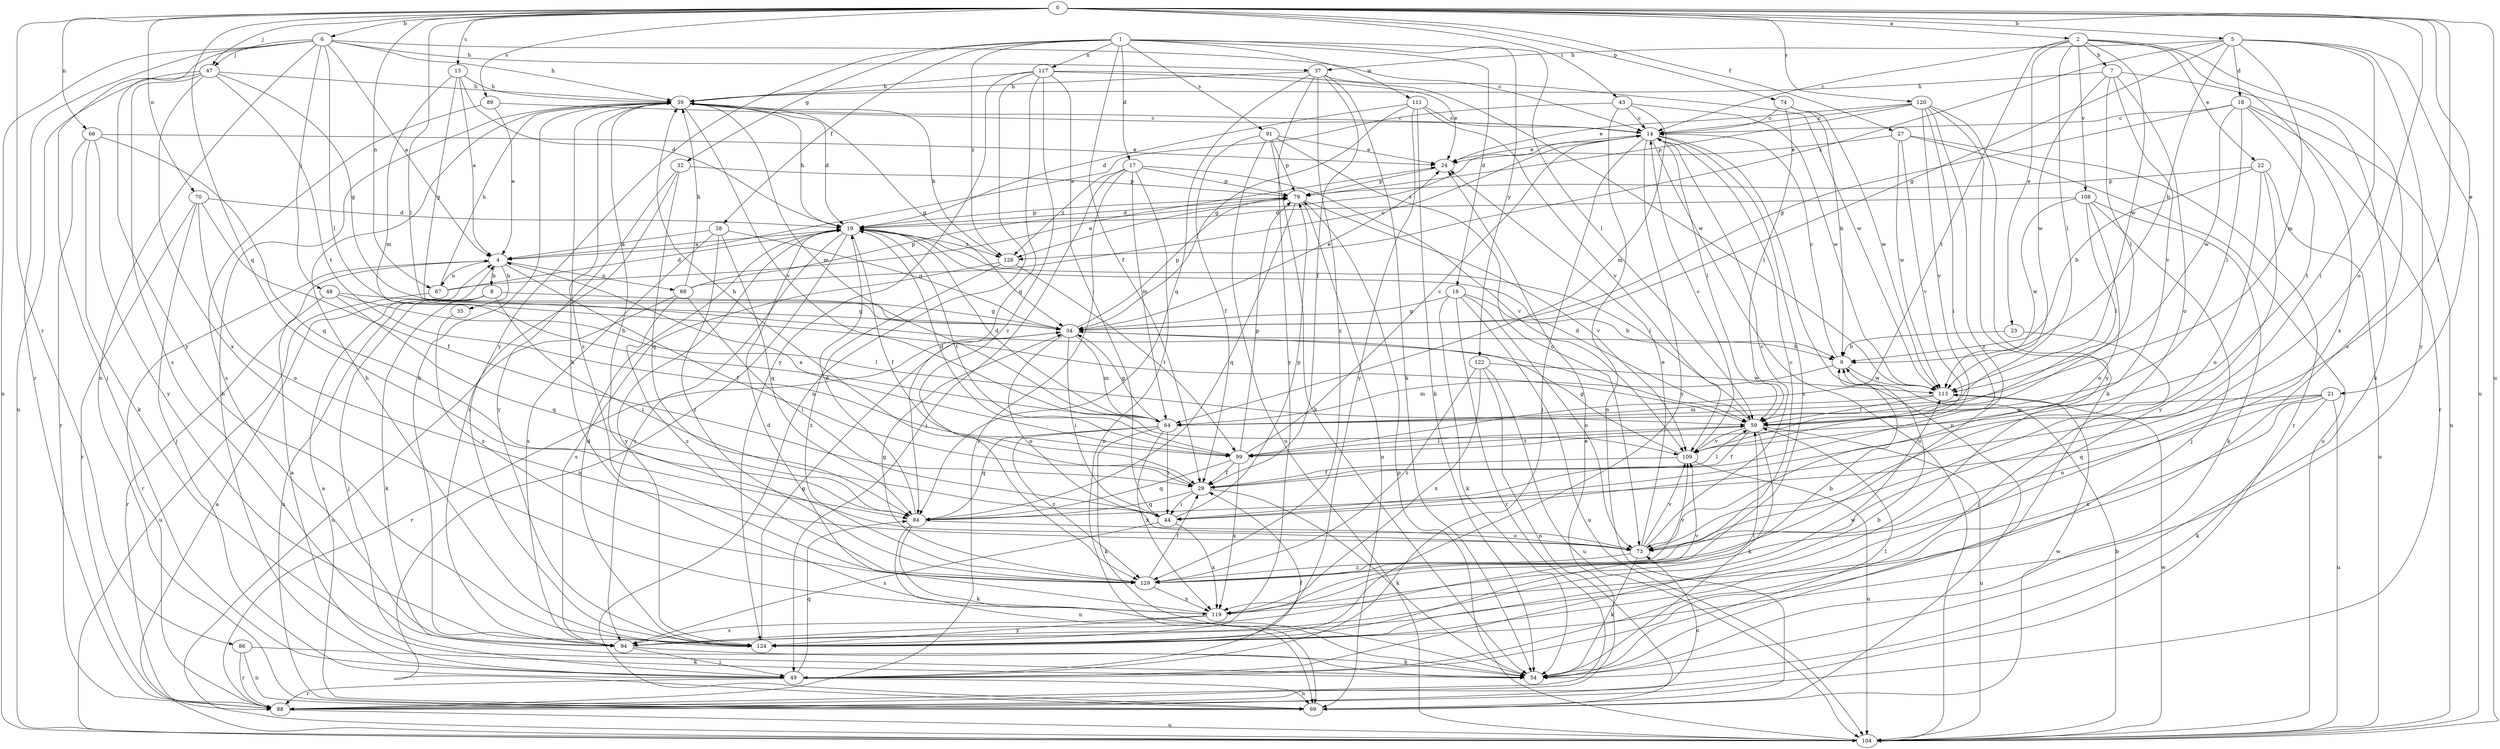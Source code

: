 strict digraph  {
0;
1;
2;
4;
5;
6;
7;
8;
9;
13;
14;
16;
17;
18;
19;
21;
22;
23;
24;
27;
28;
29;
32;
34;
35;
37;
39;
43;
44;
47;
48;
49;
54;
59;
64;
66;
67;
68;
69;
70;
73;
74;
79;
84;
86;
88;
89;
91;
94;
99;
104;
108;
109;
111;
113;
117;
119;
120;
122;
124;
128;
129;
0 -> 2  [label=a];
0 -> 5  [label=b];
0 -> 6  [label=b];
0 -> 13  [label=c];
0 -> 21  [label=e];
0 -> 27  [label=f];
0 -> 43  [label=i];
0 -> 44  [label=i];
0 -> 47  [label=j];
0 -> 59  [label=l];
0 -> 66  [label=n];
0 -> 67  [label=n];
0 -> 70  [label=o];
0 -> 73  [label=o];
0 -> 74  [label=p];
0 -> 84  [label=q];
0 -> 86  [label=r];
0 -> 89  [label=s];
0 -> 104  [label=u];
0 -> 120  [label=y];
1 -> 16  [label=d];
1 -> 17  [label=d];
1 -> 28  [label=f];
1 -> 29  [label=f];
1 -> 32  [label=g];
1 -> 59  [label=l];
1 -> 91  [label=s];
1 -> 111  [label=w];
1 -> 117  [label=x];
1 -> 122  [label=y];
1 -> 124  [label=y];
1 -> 128  [label=z];
2 -> 7  [label=b];
2 -> 14  [label=c];
2 -> 22  [label=e];
2 -> 23  [label=e];
2 -> 59  [label=l];
2 -> 94  [label=s];
2 -> 99  [label=t];
2 -> 108  [label=v];
2 -> 113  [label=w];
2 -> 119  [label=x];
4 -> 8  [label=b];
4 -> 29  [label=f];
4 -> 35  [label=h];
4 -> 67  [label=n];
4 -> 68  [label=n];
4 -> 88  [label=r];
5 -> 9  [label=b];
5 -> 18  [label=d];
5 -> 34  [label=g];
5 -> 37  [label=h];
5 -> 44  [label=i];
5 -> 64  [label=m];
5 -> 104  [label=u];
5 -> 124  [label=y];
5 -> 128  [label=z];
6 -> 4  [label=a];
6 -> 14  [label=c];
6 -> 37  [label=h];
6 -> 39  [label=h];
6 -> 47  [label=j];
6 -> 48  [label=j];
6 -> 59  [label=l];
6 -> 69  [label=n];
6 -> 88  [label=r];
6 -> 104  [label=u];
6 -> 124  [label=y];
7 -> 39  [label=h];
7 -> 54  [label=k];
7 -> 59  [label=l];
7 -> 73  [label=o];
7 -> 109  [label=v];
7 -> 113  [label=w];
8 -> 34  [label=g];
8 -> 44  [label=i];
8 -> 49  [label=j];
8 -> 54  [label=k];
8 -> 69  [label=n];
9 -> 14  [label=c];
9 -> 64  [label=m];
9 -> 113  [label=w];
13 -> 4  [label=a];
13 -> 19  [label=d];
13 -> 34  [label=g];
13 -> 39  [label=h];
13 -> 64  [label=m];
14 -> 24  [label=e];
14 -> 49  [label=j];
14 -> 59  [label=l];
14 -> 69  [label=n];
14 -> 94  [label=s];
14 -> 104  [label=u];
14 -> 124  [label=y];
14 -> 128  [label=z];
16 -> 9  [label=b];
16 -> 34  [label=g];
16 -> 54  [label=k];
16 -> 73  [label=o];
16 -> 88  [label=r];
16 -> 104  [label=u];
17 -> 49  [label=j];
17 -> 64  [label=m];
17 -> 69  [label=n];
17 -> 79  [label=p];
17 -> 88  [label=r];
17 -> 109  [label=v];
17 -> 128  [label=z];
18 -> 14  [label=c];
18 -> 34  [label=g];
18 -> 59  [label=l];
18 -> 88  [label=r];
18 -> 99  [label=t];
18 -> 104  [label=u];
18 -> 113  [label=w];
19 -> 4  [label=a];
19 -> 29  [label=f];
19 -> 39  [label=h];
19 -> 59  [label=l];
19 -> 69  [label=n];
19 -> 79  [label=p];
19 -> 94  [label=s];
19 -> 99  [label=t];
19 -> 124  [label=y];
19 -> 128  [label=z];
21 -> 54  [label=k];
21 -> 64  [label=m];
21 -> 73  [label=o];
21 -> 84  [label=q];
21 -> 104  [label=u];
21 -> 119  [label=x];
22 -> 9  [label=b];
22 -> 73  [label=o];
22 -> 79  [label=p];
22 -> 104  [label=u];
22 -> 124  [label=y];
23 -> 9  [label=b];
23 -> 49  [label=j];
24 -> 79  [label=p];
27 -> 24  [label=e];
27 -> 88  [label=r];
27 -> 104  [label=u];
27 -> 109  [label=v];
27 -> 113  [label=w];
28 -> 4  [label=a];
28 -> 34  [label=g];
28 -> 84  [label=q];
28 -> 94  [label=s];
28 -> 129  [label=z];
29 -> 39  [label=h];
29 -> 44  [label=i];
29 -> 54  [label=k];
29 -> 59  [label=l];
29 -> 84  [label=q];
32 -> 79  [label=p];
32 -> 84  [label=q];
32 -> 94  [label=s];
32 -> 124  [label=y];
34 -> 9  [label=b];
34 -> 24  [label=e];
34 -> 44  [label=i];
34 -> 64  [label=m];
34 -> 73  [label=o];
34 -> 79  [label=p];
34 -> 88  [label=r];
35 -> 129  [label=z];
37 -> 29  [label=f];
37 -> 39  [label=h];
37 -> 54  [label=k];
37 -> 84  [label=q];
37 -> 113  [label=w];
37 -> 124  [label=y];
37 -> 129  [label=z];
39 -> 14  [label=c];
39 -> 19  [label=d];
39 -> 34  [label=g];
39 -> 64  [label=m];
39 -> 109  [label=v];
39 -> 129  [label=z];
43 -> 4  [label=a];
43 -> 14  [label=c];
43 -> 64  [label=m];
43 -> 69  [label=n];
43 -> 113  [label=w];
44 -> 79  [label=p];
44 -> 94  [label=s];
44 -> 119  [label=x];
47 -> 34  [label=g];
47 -> 39  [label=h];
47 -> 49  [label=j];
47 -> 94  [label=s];
47 -> 99  [label=t];
47 -> 104  [label=u];
47 -> 119  [label=x];
48 -> 34  [label=g];
48 -> 59  [label=l];
48 -> 84  [label=q];
48 -> 88  [label=r];
49 -> 4  [label=a];
49 -> 9  [label=b];
49 -> 29  [label=f];
49 -> 39  [label=h];
49 -> 69  [label=n];
49 -> 84  [label=q];
49 -> 88  [label=r];
54 -> 59  [label=l];
59 -> 19  [label=d];
59 -> 29  [label=f];
59 -> 54  [label=k];
59 -> 99  [label=t];
59 -> 104  [label=u];
59 -> 109  [label=v];
64 -> 19  [label=d];
64 -> 34  [label=g];
64 -> 44  [label=i];
64 -> 54  [label=k];
64 -> 84  [label=q];
64 -> 119  [label=x];
64 -> 129  [label=z];
66 -> 24  [label=e];
66 -> 54  [label=k];
66 -> 84  [label=q];
66 -> 88  [label=r];
66 -> 124  [label=y];
67 -> 19  [label=d];
67 -> 24  [label=e];
67 -> 39  [label=h];
67 -> 104  [label=u];
68 -> 14  [label=c];
68 -> 39  [label=h];
68 -> 44  [label=i];
68 -> 79  [label=p];
68 -> 104  [label=u];
68 -> 129  [label=z];
69 -> 4  [label=a];
69 -> 113  [label=w];
70 -> 19  [label=d];
70 -> 29  [label=f];
70 -> 49  [label=j];
70 -> 73  [label=o];
70 -> 88  [label=r];
73 -> 14  [label=c];
73 -> 24  [label=e];
73 -> 39  [label=h];
73 -> 54  [label=k];
73 -> 109  [label=v];
73 -> 129  [label=z];
74 -> 9  [label=b];
74 -> 14  [label=c];
74 -> 59  [label=l];
74 -> 113  [label=w];
79 -> 19  [label=d];
79 -> 69  [label=n];
79 -> 84  [label=q];
79 -> 109  [label=v];
84 -> 19  [label=d];
84 -> 54  [label=k];
84 -> 69  [label=n];
84 -> 73  [label=o];
86 -> 54  [label=k];
86 -> 69  [label=n];
86 -> 88  [label=r];
88 -> 24  [label=e];
88 -> 73  [label=o];
88 -> 104  [label=u];
89 -> 4  [label=a];
89 -> 14  [label=c];
89 -> 94  [label=s];
91 -> 24  [label=e];
91 -> 29  [label=f];
91 -> 54  [label=k];
91 -> 73  [label=o];
91 -> 79  [label=p];
91 -> 104  [label=u];
94 -> 39  [label=h];
94 -> 49  [label=j];
94 -> 54  [label=k];
94 -> 113  [label=w];
99 -> 4  [label=a];
99 -> 14  [label=c];
99 -> 19  [label=d];
99 -> 29  [label=f];
99 -> 59  [label=l];
99 -> 79  [label=p];
99 -> 84  [label=q];
99 -> 119  [label=x];
104 -> 4  [label=a];
104 -> 9  [label=b];
104 -> 79  [label=p];
104 -> 113  [label=w];
108 -> 19  [label=d];
108 -> 49  [label=j];
108 -> 54  [label=k];
108 -> 59  [label=l];
108 -> 73  [label=o];
108 -> 113  [label=w];
109 -> 14  [label=c];
109 -> 29  [label=f];
109 -> 34  [label=g];
109 -> 104  [label=u];
111 -> 14  [label=c];
111 -> 19  [label=d];
111 -> 34  [label=g];
111 -> 54  [label=k];
111 -> 109  [label=v];
111 -> 124  [label=y];
113 -> 59  [label=l];
113 -> 64  [label=m];
117 -> 24  [label=e];
117 -> 39  [label=h];
117 -> 44  [label=i];
117 -> 69  [label=n];
117 -> 84  [label=q];
117 -> 113  [label=w];
117 -> 124  [label=y];
117 -> 129  [label=z];
119 -> 9  [label=b];
119 -> 19  [label=d];
119 -> 39  [label=h];
119 -> 94  [label=s];
119 -> 109  [label=v];
119 -> 124  [label=y];
120 -> 14  [label=c];
120 -> 24  [label=e];
120 -> 44  [label=i];
120 -> 54  [label=k];
120 -> 79  [label=p];
120 -> 109  [label=v];
120 -> 124  [label=y];
120 -> 129  [label=z];
122 -> 69  [label=n];
122 -> 104  [label=u];
122 -> 113  [label=w];
122 -> 119  [label=x];
122 -> 129  [label=z];
124 -> 19  [label=d];
124 -> 34  [label=g];
124 -> 39  [label=h];
124 -> 59  [label=l];
128 -> 39  [label=h];
128 -> 94  [label=s];
128 -> 99  [label=t];
128 -> 129  [label=z];
129 -> 14  [label=c];
129 -> 29  [label=f];
129 -> 34  [label=g];
129 -> 109  [label=v];
129 -> 119  [label=x];
}
